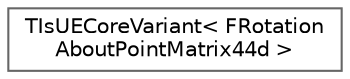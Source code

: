 digraph "Graphical Class Hierarchy"
{
 // INTERACTIVE_SVG=YES
 // LATEX_PDF_SIZE
  bgcolor="transparent";
  edge [fontname=Helvetica,fontsize=10,labelfontname=Helvetica,labelfontsize=10];
  node [fontname=Helvetica,fontsize=10,shape=box,height=0.2,width=0.4];
  rankdir="LR";
  Node0 [id="Node000000",label="TIsUECoreVariant\< FRotation\lAboutPointMatrix44d \>",height=0.2,width=0.4,color="grey40", fillcolor="white", style="filled",URL="$d0/d26/structTIsUECoreVariant_3_01FRotationAboutPointMatrix44d_01_4.html",tooltip=" "];
}
